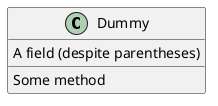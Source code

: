 @startuml

class Dummy {
    {field} A field (despite parentheses)
    {method} Some method
}

@enduml